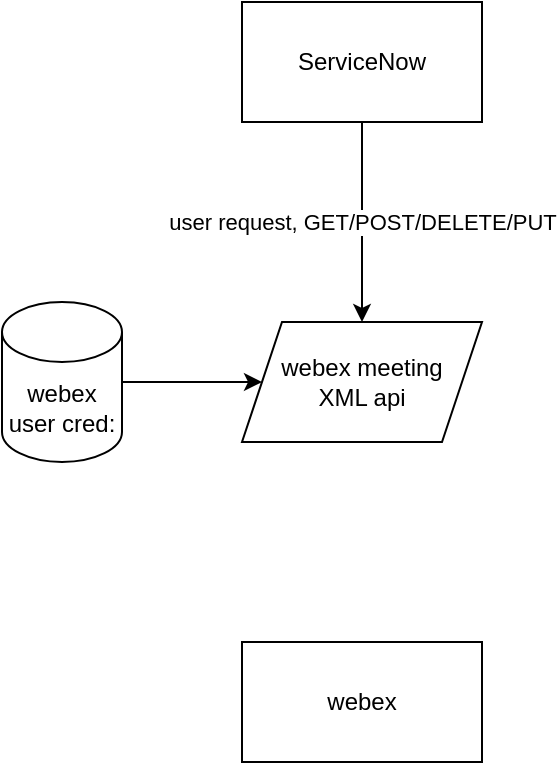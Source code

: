 <mxfile version="15.7.4" type="github">
  <diagram id="kgpKYQtTHZ0yAKxKKP6v" name="Page-1">
    <mxGraphModel dx="1102" dy="600" grid="1" gridSize="10" guides="1" tooltips="1" connect="1" arrows="1" fold="1" page="1" pageScale="1" pageWidth="850" pageHeight="1100" math="0" shadow="0">
      <root>
        <mxCell id="0" />
        <mxCell id="1" parent="0" />
        <mxCell id="HjCsKCoFKWItSkrbP5ZN-6" value="user request, GET/POST/DELETE/PUT" style="edgeStyle=orthogonalEdgeStyle;rounded=0;orthogonalLoop=1;jettySize=auto;html=1;entryX=0.5;entryY=0;entryDx=0;entryDy=0;" edge="1" parent="1" source="HjCsKCoFKWItSkrbP5ZN-1" target="HjCsKCoFKWItSkrbP5ZN-5">
          <mxGeometry relative="1" as="geometry" />
        </mxCell>
        <mxCell id="HjCsKCoFKWItSkrbP5ZN-1" value="ServiceNow" style="rounded=0;whiteSpace=wrap;html=1;" vertex="1" parent="1">
          <mxGeometry x="190" y="140" width="120" height="60" as="geometry" />
        </mxCell>
        <mxCell id="HjCsKCoFKWItSkrbP5ZN-5" value="&lt;div&gt;webex meeting&lt;/div&gt;&lt;div&gt; XML api&lt;/div&gt;" style="shape=parallelogram;perimeter=parallelogramPerimeter;whiteSpace=wrap;html=1;fixedSize=1;" vertex="1" parent="1">
          <mxGeometry x="190" y="300" width="120" height="60" as="geometry" />
        </mxCell>
        <mxCell id="HjCsKCoFKWItSkrbP5ZN-8" value="webex" style="rounded=0;whiteSpace=wrap;html=1;" vertex="1" parent="1">
          <mxGeometry x="190" y="460" width="120" height="60" as="geometry" />
        </mxCell>
        <mxCell id="HjCsKCoFKWItSkrbP5ZN-11" style="edgeStyle=orthogonalEdgeStyle;rounded=0;orthogonalLoop=1;jettySize=auto;html=1;" edge="1" parent="1" source="HjCsKCoFKWItSkrbP5ZN-10" target="HjCsKCoFKWItSkrbP5ZN-5">
          <mxGeometry relative="1" as="geometry" />
        </mxCell>
        <mxCell id="HjCsKCoFKWItSkrbP5ZN-10" value="&lt;div&gt;webex&lt;/div&gt;&lt;div&gt;user cred:&lt;br&gt;&lt;/div&gt;" style="shape=cylinder3;whiteSpace=wrap;html=1;boundedLbl=1;backgroundOutline=1;size=15;" vertex="1" parent="1">
          <mxGeometry x="70" y="290" width="60" height="80" as="geometry" />
        </mxCell>
      </root>
    </mxGraphModel>
  </diagram>
</mxfile>
